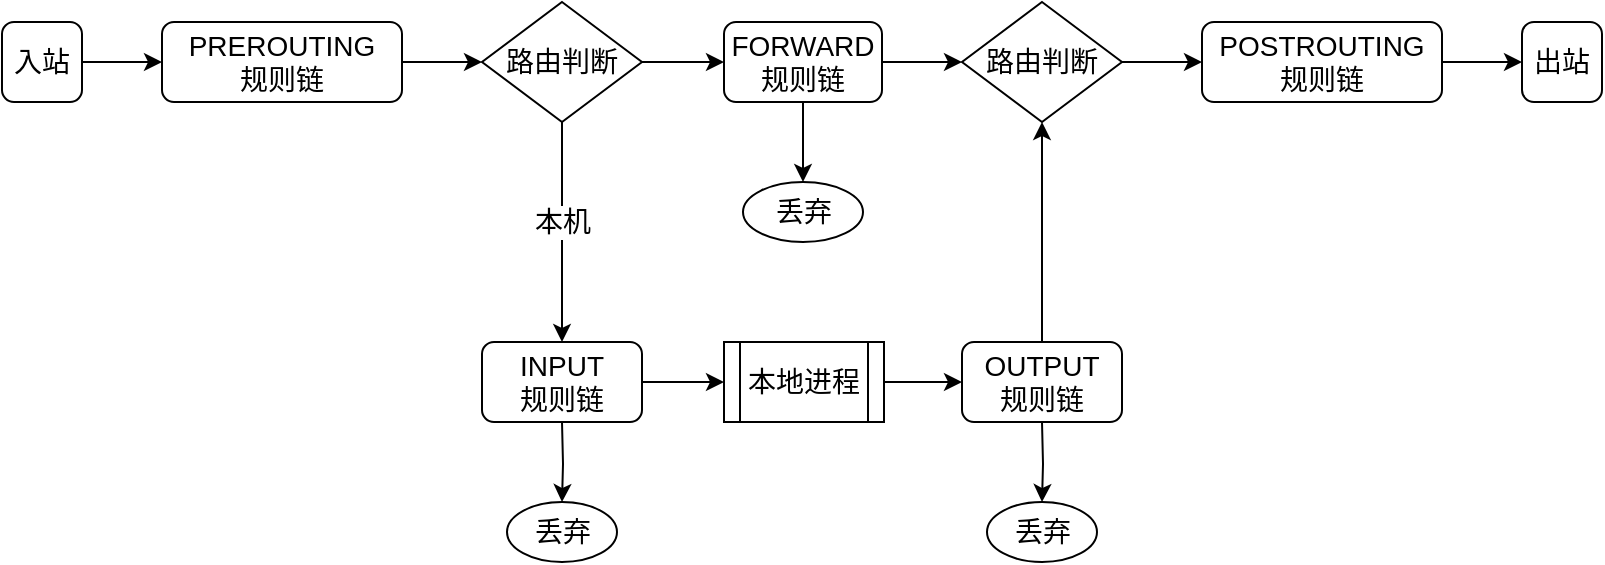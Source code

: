 <mxfile version="13.6.2" type="device"><diagram id="khEPvzVBaJWVP-_CvVxd" name="第 1 页"><mxGraphModel dx="866" dy="520" grid="0" gridSize="10" guides="1" tooltips="1" connect="1" arrows="1" fold="1" page="0" pageScale="1" pageWidth="827" pageHeight="1169" math="0" shadow="0"><root><mxCell id="0"/><mxCell id="1" parent="0"/><mxCell id="IaT7As42e8U3sCh_aYW2-27" style="edgeStyle=orthogonalEdgeStyle;rounded=0;orthogonalLoop=1;jettySize=auto;html=1;exitX=0.5;exitY=1;exitDx=0;exitDy=0;entryX=0.5;entryY=0;entryDx=0;entryDy=0;" edge="1" parent="1" source="IaT7As42e8U3sCh_aYW2-6" target="IaT7As42e8U3sCh_aYW2-11"><mxGeometry relative="1" as="geometry"/></mxCell><mxCell id="IaT7As42e8U3sCh_aYW2-45" value="&lt;font style=&quot;font-size: 14px&quot;&gt;本机&lt;/font&gt;" style="edgeLabel;html=1;align=center;verticalAlign=middle;resizable=0;points=[];" vertex="1" connectable="0" parent="IaT7As42e8U3sCh_aYW2-27"><mxGeometry x="0.273" y="1" relative="1" as="geometry"><mxPoint x="-1" y="-20" as="offset"/></mxGeometry></mxCell><mxCell id="IaT7As42e8U3sCh_aYW2-29" value="" style="edgeStyle=orthogonalEdgeStyle;rounded=0;orthogonalLoop=1;jettySize=auto;html=1;" edge="1" parent="1" target="IaT7As42e8U3sCh_aYW2-7"><mxGeometry relative="1" as="geometry"><mxPoint x="334" y="140" as="sourcePoint"/><Array as="points"><mxPoint x="344" y="140"/><mxPoint x="344" y="140"/></Array></mxGeometry></mxCell><mxCell id="IaT7As42e8U3sCh_aYW2-6" value="&lt;font style=&quot;font-size: 14px&quot;&gt;路由判断&lt;/font&gt;" style="rhombus;whiteSpace=wrap;html=1;" vertex="1" parent="1"><mxGeometry x="254" y="110" width="80" height="60" as="geometry"/></mxCell><mxCell id="IaT7As42e8U3sCh_aYW2-39" style="edgeStyle=orthogonalEdgeStyle;rounded=0;orthogonalLoop=1;jettySize=auto;html=1;exitX=1;exitY=0.5;exitDx=0;exitDy=0;entryX=0;entryY=0.5;entryDx=0;entryDy=0;" edge="1" parent="1" source="IaT7As42e8U3sCh_aYW2-7" target="IaT7As42e8U3sCh_aYW2-36"><mxGeometry relative="1" as="geometry"/></mxCell><mxCell id="IaT7As42e8U3sCh_aYW2-44" style="edgeStyle=orthogonalEdgeStyle;rounded=0;orthogonalLoop=1;jettySize=auto;html=1;exitX=0.5;exitY=1;exitDx=0;exitDy=0;entryX=0.5;entryY=0;entryDx=0;entryDy=0;" edge="1" parent="1" source="IaT7As42e8U3sCh_aYW2-7" target="IaT7As42e8U3sCh_aYW2-9"><mxGeometry relative="1" as="geometry"/></mxCell><mxCell id="IaT7As42e8U3sCh_aYW2-7" value="&lt;font style=&quot;font-size: 14px&quot;&gt;FORWARD&lt;br&gt;规则链&lt;/font&gt;" style="rounded=1;whiteSpace=wrap;html=1;" vertex="1" parent="1"><mxGeometry x="375" y="120" width="79" height="40" as="geometry"/></mxCell><mxCell id="IaT7As42e8U3sCh_aYW2-9" value="&lt;font style=&quot;font-size: 14px&quot;&gt;丢弃&lt;/font&gt;" style="ellipse;whiteSpace=wrap;html=1;" vertex="1" parent="1"><mxGeometry x="384.5" y="200" width="60" height="30" as="geometry"/></mxCell><mxCell id="IaT7As42e8U3sCh_aYW2-28" style="edgeStyle=orthogonalEdgeStyle;rounded=0;orthogonalLoop=1;jettySize=auto;html=1;exitX=0.5;exitY=0;exitDx=0;exitDy=0;entryX=0.5;entryY=1;entryDx=0;entryDy=0;" edge="1" parent="1" source="IaT7As42e8U3sCh_aYW2-10" target="IaT7As42e8U3sCh_aYW2-36"><mxGeometry relative="1" as="geometry"/></mxCell><mxCell id="IaT7As42e8U3sCh_aYW2-10" value="&lt;font style=&quot;font-size: 14px&quot;&gt;OUTPUT&lt;br&gt;规则链&lt;/font&gt;" style="rounded=1;whiteSpace=wrap;html=1;" vertex="1" parent="1"><mxGeometry x="494" y="280" width="80" height="40" as="geometry"/></mxCell><mxCell id="IaT7As42e8U3sCh_aYW2-30" style="edgeStyle=orthogonalEdgeStyle;rounded=0;orthogonalLoop=1;jettySize=auto;html=1;exitX=1;exitY=0.5;exitDx=0;exitDy=0;entryX=0;entryY=0.5;entryDx=0;entryDy=0;" edge="1" parent="1" source="IaT7As42e8U3sCh_aYW2-11" target="IaT7As42e8U3sCh_aYW2-13"><mxGeometry relative="1" as="geometry"/></mxCell><mxCell id="IaT7As42e8U3sCh_aYW2-11" value="&lt;font style=&quot;font-size: 14px&quot;&gt;INPUT&lt;br&gt;规则链&lt;/font&gt;" style="rounded=1;whiteSpace=wrap;html=1;" vertex="1" parent="1"><mxGeometry x="254" y="280" width="80" height="40" as="geometry"/></mxCell><mxCell id="IaT7As42e8U3sCh_aYW2-31" style="edgeStyle=orthogonalEdgeStyle;rounded=0;orthogonalLoop=1;jettySize=auto;html=1;exitX=1;exitY=0.5;exitDx=0;exitDy=0;entryX=0;entryY=0.5;entryDx=0;entryDy=0;" edge="1" parent="1" source="IaT7As42e8U3sCh_aYW2-13" target="IaT7As42e8U3sCh_aYW2-10"><mxGeometry relative="1" as="geometry"/></mxCell><mxCell id="IaT7As42e8U3sCh_aYW2-13" value="&lt;font style=&quot;font-size: 14px&quot;&gt;本地进程&lt;/font&gt;" style="shape=process;whiteSpace=wrap;html=1;backgroundOutline=1;" vertex="1" parent="1"><mxGeometry x="375" y="280" width="80" height="40" as="geometry"/></mxCell><mxCell id="IaT7As42e8U3sCh_aYW2-42" style="edgeStyle=orthogonalEdgeStyle;rounded=0;orthogonalLoop=1;jettySize=auto;html=1;exitX=1;exitY=0.5;exitDx=0;exitDy=0;entryX=0;entryY=0.5;entryDx=0;entryDy=0;" edge="1" parent="1" source="IaT7As42e8U3sCh_aYW2-17" target="IaT7As42e8U3sCh_aYW2-33"><mxGeometry relative="1" as="geometry"/></mxCell><mxCell id="IaT7As42e8U3sCh_aYW2-17" value="&lt;font style=&quot;font-size: 14px&quot;&gt;入站&lt;/font&gt;" style="rounded=1;whiteSpace=wrap;html=1;" vertex="1" parent="1"><mxGeometry x="14" y="120" width="40" height="40" as="geometry"/></mxCell><mxCell id="IaT7As42e8U3sCh_aYW2-18" value="&lt;font style=&quot;font-size: 14px&quot;&gt;出站&lt;/font&gt;" style="rounded=1;whiteSpace=wrap;html=1;" vertex="1" parent="1"><mxGeometry x="654" y="120" width="40" height="40" as="geometry"/></mxCell><mxCell id="IaT7As42e8U3sCh_aYW2-23" style="edgeStyle=orthogonalEdgeStyle;rounded=0;orthogonalLoop=1;jettySize=auto;html=1;exitX=0.5;exitY=1;exitDx=0;exitDy=0;entryX=0.5;entryY=0;entryDx=0;entryDy=0;" edge="1" parent="1" target="IaT7As42e8U3sCh_aYW2-24"><mxGeometry relative="1" as="geometry"><mxPoint x="294" y="320" as="sourcePoint"/></mxGeometry></mxCell><mxCell id="IaT7As42e8U3sCh_aYW2-24" value="&lt;font style=&quot;font-size: 14px&quot;&gt;丢弃&lt;/font&gt;" style="ellipse;whiteSpace=wrap;html=1;" vertex="1" parent="1"><mxGeometry x="266.5" y="360" width="55" height="30" as="geometry"/></mxCell><mxCell id="IaT7As42e8U3sCh_aYW2-43" style="edgeStyle=orthogonalEdgeStyle;rounded=0;orthogonalLoop=1;jettySize=auto;html=1;exitX=1;exitY=0.5;exitDx=0;exitDy=0;" edge="1" parent="1" source="IaT7As42e8U3sCh_aYW2-33" target="IaT7As42e8U3sCh_aYW2-6"><mxGeometry relative="1" as="geometry"/></mxCell><mxCell id="IaT7As42e8U3sCh_aYW2-33" value="&lt;font style=&quot;font-size: 14px&quot;&gt;PREROUTING&lt;br&gt;规则链&lt;/font&gt;" style="rounded=1;whiteSpace=wrap;html=1;" vertex="1" parent="1"><mxGeometry x="94" y="120" width="120" height="40" as="geometry"/></mxCell><mxCell id="IaT7As42e8U3sCh_aYW2-41" style="edgeStyle=orthogonalEdgeStyle;rounded=0;orthogonalLoop=1;jettySize=auto;html=1;exitX=1;exitY=0.5;exitDx=0;exitDy=0;entryX=0;entryY=0.5;entryDx=0;entryDy=0;" edge="1" parent="1" source="IaT7As42e8U3sCh_aYW2-34" target="IaT7As42e8U3sCh_aYW2-35"><mxGeometry relative="1" as="geometry"/></mxCell><mxCell id="IaT7As42e8U3sCh_aYW2-34" value="&lt;font style=&quot;font-size: 14px&quot;&gt;POSTROUTING&lt;br&gt;规则链&lt;/font&gt;" style="rounded=1;whiteSpace=wrap;html=1;" vertex="1" parent="1"><mxGeometry x="614" y="120" width="120" height="40" as="geometry"/></mxCell><mxCell id="IaT7As42e8U3sCh_aYW2-35" value="&lt;font style=&quot;font-size: 14px&quot;&gt;出站&lt;/font&gt;" style="rounded=1;whiteSpace=wrap;html=1;" vertex="1" parent="1"><mxGeometry x="774" y="120" width="40" height="40" as="geometry"/></mxCell><mxCell id="IaT7As42e8U3sCh_aYW2-40" style="edgeStyle=orthogonalEdgeStyle;rounded=0;orthogonalLoop=1;jettySize=auto;html=1;exitX=1;exitY=0.5;exitDx=0;exitDy=0;entryX=0;entryY=0.5;entryDx=0;entryDy=0;" edge="1" parent="1" source="IaT7As42e8U3sCh_aYW2-36" target="IaT7As42e8U3sCh_aYW2-34"><mxGeometry relative="1" as="geometry"/></mxCell><mxCell id="IaT7As42e8U3sCh_aYW2-36" value="&lt;font style=&quot;font-size: 14px&quot;&gt;路由判断&lt;/font&gt;" style="rhombus;whiteSpace=wrap;html=1;" vertex="1" parent="1"><mxGeometry x="494" y="110" width="80" height="60" as="geometry"/></mxCell><mxCell id="IaT7As42e8U3sCh_aYW2-37" style="edgeStyle=orthogonalEdgeStyle;rounded=0;orthogonalLoop=1;jettySize=auto;html=1;exitX=0.5;exitY=1;exitDx=0;exitDy=0;entryX=0.5;entryY=0;entryDx=0;entryDy=0;" edge="1" parent="1" target="IaT7As42e8U3sCh_aYW2-38"><mxGeometry relative="1" as="geometry"><mxPoint x="534" y="320" as="sourcePoint"/></mxGeometry></mxCell><mxCell id="IaT7As42e8U3sCh_aYW2-38" value="&lt;font style=&quot;font-size: 14px&quot;&gt;丢弃&lt;/font&gt;" style="ellipse;whiteSpace=wrap;html=1;" vertex="1" parent="1"><mxGeometry x="506.5" y="360" width="55" height="30" as="geometry"/></mxCell></root></mxGraphModel></diagram></mxfile>